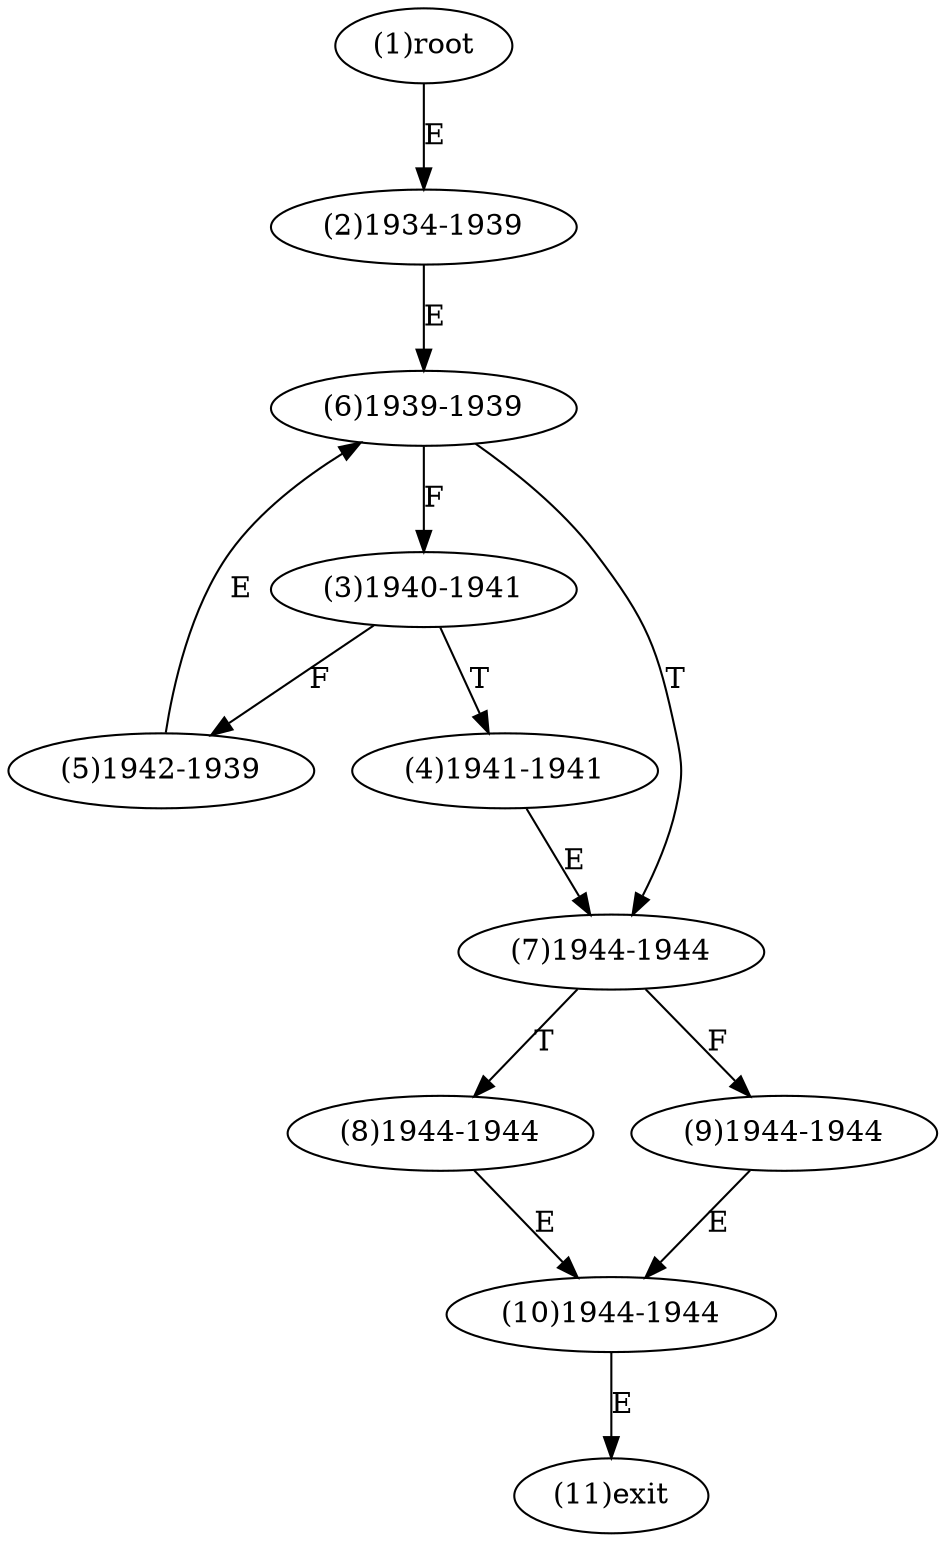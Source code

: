 digraph "" { 
1[ label="(1)root"];
2[ label="(2)1934-1939"];
3[ label="(3)1940-1941"];
4[ label="(4)1941-1941"];
5[ label="(5)1942-1939"];
6[ label="(6)1939-1939"];
7[ label="(7)1944-1944"];
8[ label="(8)1944-1944"];
9[ label="(9)1944-1944"];
10[ label="(10)1944-1944"];
11[ label="(11)exit"];
1->2[ label="E"];
2->6[ label="E"];
3->5[ label="F"];
3->4[ label="T"];
4->7[ label="E"];
5->6[ label="E"];
6->3[ label="F"];
6->7[ label="T"];
7->9[ label="F"];
7->8[ label="T"];
8->10[ label="E"];
9->10[ label="E"];
10->11[ label="E"];
}